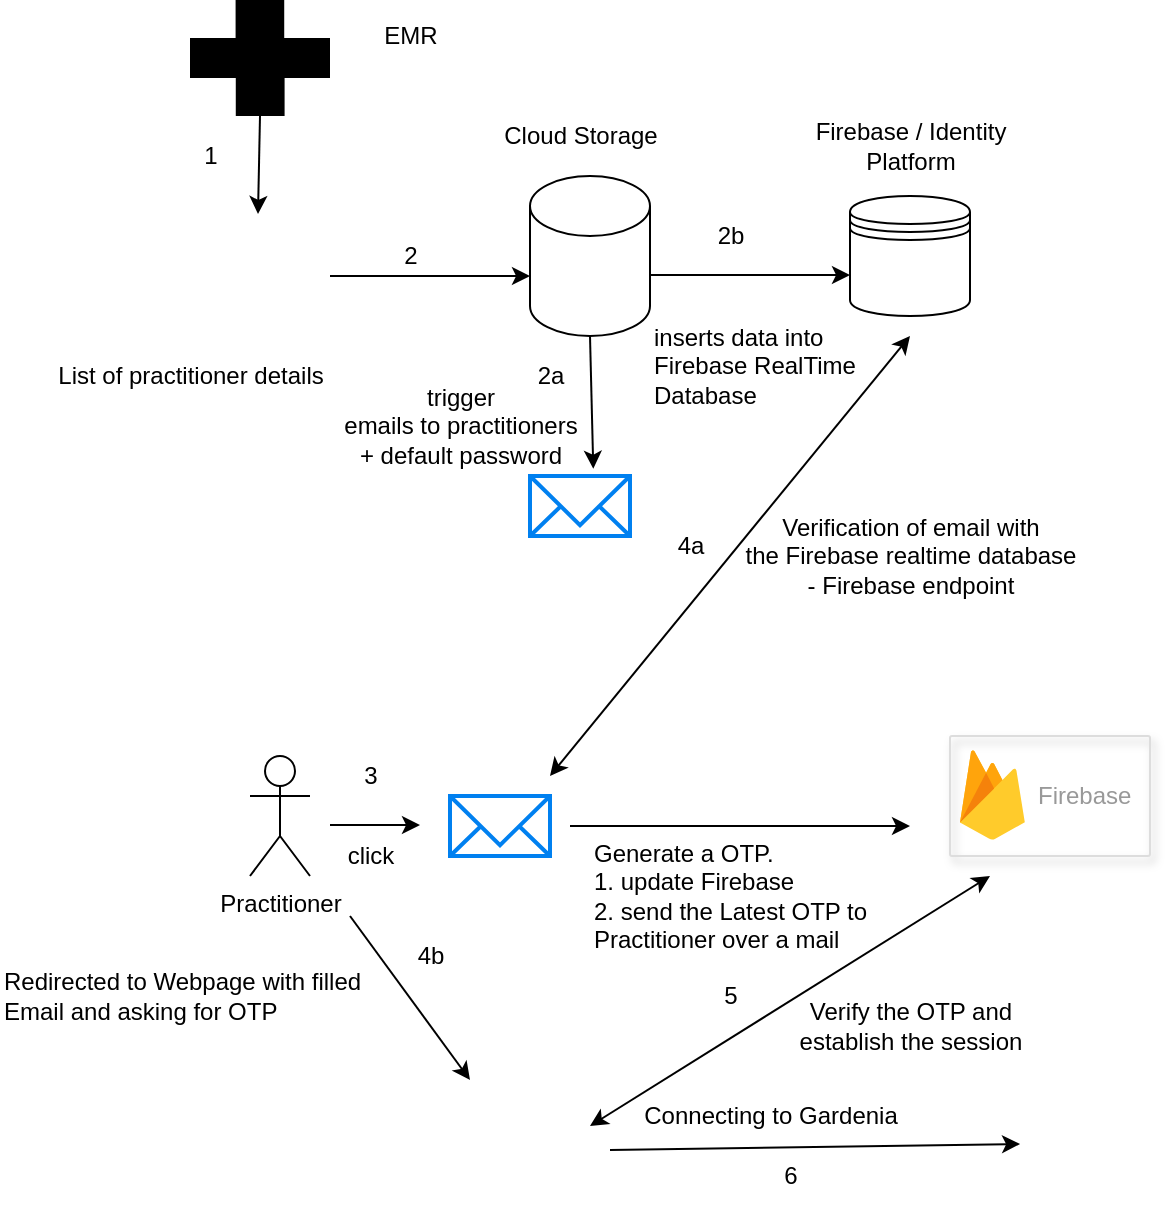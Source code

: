 <mxfile version="15.7.0" type="github">
  <diagram id="fQsjuusSUMie_eY00KBy" name="Page-1">
    <mxGraphModel dx="1186" dy="693" grid="1" gridSize="10" guides="1" tooltips="1" connect="1" arrows="1" fold="1" page="1" pageScale="1" pageWidth="3300" pageHeight="4681" math="0" shadow="0">
      <root>
        <mxCell id="0" />
        <mxCell id="1" parent="0" />
        <mxCell id="RPorrHLqXQpMC3Zhs603-1" value="" style="shape=image;html=1;verticalAlign=top;verticalLabelPosition=bottom;labelBackgroundColor=#ffffff;imageAspect=0;aspect=fixed;image=https://cdn3.iconfinder.com/data/icons/logos-brands-3/24/logo_brand_brands_logos_excel-128.png" vertex="1" parent="1">
          <mxGeometry x="245" y="198" width="60" height="60" as="geometry" />
        </mxCell>
        <mxCell id="RPorrHLqXQpMC3Zhs603-4" value="" style="shape=mxgraph.signs.healthcare.first_aid;html=1;pointerEvents=1;fillColor=#000000;strokeColor=none;verticalLabelPosition=bottom;verticalAlign=top;align=center;" vertex="1" parent="1">
          <mxGeometry x="235" y="90" width="70" height="58" as="geometry" />
        </mxCell>
        <mxCell id="RPorrHLqXQpMC3Zhs603-5" value="" style="endArrow=classic;html=1;rounded=0;exitX=0.5;exitY=1;exitDx=0;exitDy=0;exitPerimeter=0;entryX=0.4;entryY=-0.017;entryDx=0;entryDy=0;entryPerimeter=0;" edge="1" parent="1" source="RPorrHLqXQpMC3Zhs603-4" target="RPorrHLqXQpMC3Zhs603-1">
          <mxGeometry width="50" height="50" relative="1" as="geometry">
            <mxPoint x="715" y="338" as="sourcePoint" />
            <mxPoint x="765" y="288" as="targetPoint" />
          </mxGeometry>
        </mxCell>
        <mxCell id="RPorrHLqXQpMC3Zhs603-6" value="" style="shape=cylinder3;whiteSpace=wrap;html=1;boundedLbl=1;backgroundOutline=1;size=15;fillColor=none;" vertex="1" parent="1">
          <mxGeometry x="405" y="178" width="60" height="80" as="geometry" />
        </mxCell>
        <mxCell id="RPorrHLqXQpMC3Zhs603-7" value="" style="shape=datastore;whiteSpace=wrap;html=1;fillColor=none;" vertex="1" parent="1">
          <mxGeometry x="565" y="188" width="60" height="60" as="geometry" />
        </mxCell>
        <mxCell id="RPorrHLqXQpMC3Zhs603-8" value="" style="html=1;verticalLabelPosition=bottom;align=center;labelBackgroundColor=#ffffff;verticalAlign=top;strokeWidth=2;strokeColor=#0080F0;shadow=0;dashed=0;shape=mxgraph.ios7.icons.mail;fillColor=none;" vertex="1" parent="1">
          <mxGeometry x="405" y="328" width="50" height="30" as="geometry" />
        </mxCell>
        <mxCell id="RPorrHLqXQpMC3Zhs603-9" value="" style="endArrow=classic;html=1;rounded=0;exitX=1;exitY=0.5;exitDx=0;exitDy=0;" edge="1" parent="1" source="RPorrHLqXQpMC3Zhs603-1">
          <mxGeometry width="50" height="50" relative="1" as="geometry">
            <mxPoint x="280" y="158" as="sourcePoint" />
            <mxPoint x="405" y="228" as="targetPoint" />
          </mxGeometry>
        </mxCell>
        <mxCell id="RPorrHLqXQpMC3Zhs603-10" value="" style="endArrow=classic;html=1;rounded=0;exitX=1;exitY=0.5;exitDx=0;exitDy=0;" edge="1" parent="1">
          <mxGeometry width="50" height="50" relative="1" as="geometry">
            <mxPoint x="465" y="227.5" as="sourcePoint" />
            <mxPoint x="565" y="227.5" as="targetPoint" />
          </mxGeometry>
        </mxCell>
        <mxCell id="RPorrHLqXQpMC3Zhs603-11" value="" style="endArrow=classic;html=1;rounded=0;exitX=0.5;exitY=1;exitDx=0;exitDy=0;exitPerimeter=0;entryX=0.633;entryY=-0.121;entryDx=0;entryDy=0;entryPerimeter=0;" edge="1" parent="1" source="RPorrHLqXQpMC3Zhs603-6" target="RPorrHLqXQpMC3Zhs603-8">
          <mxGeometry width="50" height="50" relative="1" as="geometry">
            <mxPoint x="325" y="248" as="sourcePoint" />
            <mxPoint x="425" y="248" as="targetPoint" />
          </mxGeometry>
        </mxCell>
        <mxCell id="RPorrHLqXQpMC3Zhs603-12" value="trigger &lt;br&gt;emails to practitioners &lt;br&gt;+ default password" style="text;html=1;align=center;verticalAlign=middle;resizable=0;points=[];autosize=1;strokeColor=none;fillColor=none;" vertex="1" parent="1">
          <mxGeometry x="305" y="278" width="130" height="50" as="geometry" />
        </mxCell>
        <mxCell id="RPorrHLqXQpMC3Zhs603-13" value="List of practitioner details&lt;br&gt;" style="text;html=1;align=center;verticalAlign=middle;resizable=0;points=[];autosize=1;strokeColor=none;fillColor=none;" vertex="1" parent="1">
          <mxGeometry x="160" y="268" width="150" height="20" as="geometry" />
        </mxCell>
        <mxCell id="RPorrHLqXQpMC3Zhs603-14" value="EMR" style="text;html=1;align=center;verticalAlign=middle;resizable=0;points=[];autosize=1;strokeColor=none;fillColor=none;" vertex="1" parent="1">
          <mxGeometry x="325" y="98" width="40" height="20" as="geometry" />
        </mxCell>
        <mxCell id="RPorrHLqXQpMC3Zhs603-15" value="Cloud Storage" style="text;html=1;align=center;verticalAlign=middle;resizable=0;points=[];autosize=1;strokeColor=none;fillColor=none;" vertex="1" parent="1">
          <mxGeometry x="385" y="148" width="90" height="20" as="geometry" />
        </mxCell>
        <mxCell id="RPorrHLqXQpMC3Zhs603-16" value="Firebase / Identity &lt;br&gt;Platform" style="text;html=1;align=center;verticalAlign=middle;resizable=0;points=[];autosize=1;strokeColor=none;fillColor=none;" vertex="1" parent="1">
          <mxGeometry x="540" y="148" width="110" height="30" as="geometry" />
        </mxCell>
        <mxCell id="RPorrHLqXQpMC3Zhs603-17" value="inserts data into &lt;br&gt;Firebase RealTime &lt;br&gt;Database" style="text;html=1;align=left;verticalAlign=middle;resizable=0;points=[];autosize=1;strokeColor=none;fillColor=none;" vertex="1" parent="1">
          <mxGeometry x="465" y="248" width="120" height="50" as="geometry" />
        </mxCell>
        <mxCell id="RPorrHLqXQpMC3Zhs603-18" value="Practitioner" style="shape=umlActor;verticalLabelPosition=bottom;verticalAlign=top;html=1;outlineConnect=0;fillColor=none;" vertex="1" parent="1">
          <mxGeometry x="265" y="468" width="30" height="60" as="geometry" />
        </mxCell>
        <mxCell id="RPorrHLqXQpMC3Zhs603-19" value="" style="html=1;verticalLabelPosition=bottom;align=center;labelBackgroundColor=#ffffff;verticalAlign=top;strokeWidth=2;strokeColor=#0080F0;shadow=0;dashed=0;shape=mxgraph.ios7.icons.mail;fillColor=none;" vertex="1" parent="1">
          <mxGeometry x="365" y="488" width="50" height="30" as="geometry" />
        </mxCell>
        <mxCell id="RPorrHLqXQpMC3Zhs603-20" value="" style="endArrow=classic;html=1;rounded=0;exitX=1;exitY=0.5;exitDx=0;exitDy=0;" edge="1" parent="1">
          <mxGeometry width="50" height="50" relative="1" as="geometry">
            <mxPoint x="305" y="502.5" as="sourcePoint" />
            <mxPoint x="350" y="502.5" as="targetPoint" />
          </mxGeometry>
        </mxCell>
        <mxCell id="RPorrHLqXQpMC3Zhs603-21" value="click" style="text;html=1;align=center;verticalAlign=middle;resizable=0;points=[];autosize=1;strokeColor=none;fillColor=none;" vertex="1" parent="1">
          <mxGeometry x="305" y="508" width="40" height="20" as="geometry" />
        </mxCell>
        <mxCell id="RPorrHLqXQpMC3Zhs603-22" value="" style="endArrow=classic;startArrow=classic;html=1;rounded=0;" edge="1" parent="1">
          <mxGeometry width="50" height="50" relative="1" as="geometry">
            <mxPoint x="415" y="478" as="sourcePoint" />
            <mxPoint x="595" y="258" as="targetPoint" />
          </mxGeometry>
        </mxCell>
        <mxCell id="RPorrHLqXQpMC3Zhs603-23" value="" style="endArrow=classic;html=1;rounded=0;" edge="1" parent="1">
          <mxGeometry width="50" height="50" relative="1" as="geometry">
            <mxPoint x="425" y="503" as="sourcePoint" />
            <mxPoint x="595" y="503" as="targetPoint" />
          </mxGeometry>
        </mxCell>
        <mxCell id="RPorrHLqXQpMC3Zhs603-24" value="" style="strokeColor=#dddddd;shadow=1;strokeWidth=1;rounded=1;absoluteArcSize=1;arcSize=2;fillColor=none;" vertex="1" parent="1">
          <mxGeometry x="615" y="458" width="100" height="60" as="geometry" />
        </mxCell>
        <mxCell id="RPorrHLqXQpMC3Zhs603-25" value="Firebase" style="sketch=0;dashed=0;connectable=0;html=1;fillColor=#5184F3;strokeColor=none;shape=mxgraph.gcp2.firebase;part=1;labelPosition=right;verticalLabelPosition=middle;align=left;verticalAlign=middle;spacingLeft=5;fontColor=#999999;fontSize=12;" vertex="1" parent="RPorrHLqXQpMC3Zhs603-24">
          <mxGeometry width="32.4" height="45" relative="1" as="geometry">
            <mxPoint x="5" y="7" as="offset" />
          </mxGeometry>
        </mxCell>
        <mxCell id="RPorrHLqXQpMC3Zhs603-26" value="Generate a OTP.&lt;br&gt;1. update Firebase&lt;br&gt;2. send the Latest OTP to &lt;br&gt;Practitioner over a mail" style="text;html=1;align=left;verticalAlign=middle;resizable=0;points=[];autosize=1;strokeColor=none;fillColor=none;" vertex="1" parent="1">
          <mxGeometry x="435" y="508" width="150" height="60" as="geometry" />
        </mxCell>
        <mxCell id="RPorrHLqXQpMC3Zhs603-27" value="" style="endArrow=classic;html=1;rounded=0;entryX=0;entryY=0;entryDx=0;entryDy=0;" edge="1" parent="1" target="RPorrHLqXQpMC3Zhs603-28">
          <mxGeometry width="50" height="50" relative="1" as="geometry">
            <mxPoint x="315" y="548" as="sourcePoint" />
            <mxPoint x="365" y="598" as="targetPoint" />
          </mxGeometry>
        </mxCell>
        <mxCell id="RPorrHLqXQpMC3Zhs603-28" value="" style="shape=image;html=1;verticalAlign=top;verticalLabelPosition=bottom;labelBackgroundColor=#ffffff;imageAspect=0;aspect=fixed;image=https://cdn1.iconfinder.com/data/icons/business-startup-14/60/Development-128.png;fillColor=none;" vertex="1" parent="1">
          <mxGeometry x="375" y="630" width="70" height="70" as="geometry" />
        </mxCell>
        <mxCell id="RPorrHLqXQpMC3Zhs603-29" value="Redirected to Webpage with filled &lt;br&gt;Email and asking for OTP" style="text;html=1;align=left;verticalAlign=middle;resizable=0;points=[];autosize=1;strokeColor=none;fillColor=none;" vertex="1" parent="1">
          <mxGeometry x="140" y="573" width="190" height="30" as="geometry" />
        </mxCell>
        <mxCell id="RPorrHLqXQpMC3Zhs603-30" value="" style="endArrow=classic;html=1;rounded=0;exitX=1;exitY=0.5;exitDx=0;exitDy=0;entryX=-0.072;entryY=0.609;entryDx=0;entryDy=0;entryPerimeter=0;" edge="1" parent="1" source="RPorrHLqXQpMC3Zhs603-28" target="RPorrHLqXQpMC3Zhs603-31">
          <mxGeometry width="50" height="50" relative="1" as="geometry">
            <mxPoint x="495" y="640" as="sourcePoint" />
            <mxPoint x="595" y="665" as="targetPoint" />
          </mxGeometry>
        </mxCell>
        <mxCell id="RPorrHLqXQpMC3Zhs603-31" value="" style="shape=image;html=1;verticalAlign=top;verticalLabelPosition=bottom;labelBackgroundColor=#ffffff;imageAspect=0;aspect=fixed;image=https://cdn4.iconfinder.com/data/icons/online-marketing-hand-drawn-vol-4/52/web__globe__data__technology__list__menu__webpage-128.png;fillColor=none;" vertex="1" parent="1">
          <mxGeometry x="655" y="620" width="69" height="69" as="geometry" />
        </mxCell>
        <mxCell id="RPorrHLqXQpMC3Zhs603-32" value="Connecting to Gardenia" style="text;html=1;align=center;verticalAlign=middle;resizable=0;points=[];autosize=1;strokeColor=none;fillColor=none;" vertex="1" parent="1">
          <mxGeometry x="455" y="638" width="140" height="20" as="geometry" />
        </mxCell>
        <mxCell id="RPorrHLqXQpMC3Zhs603-34" value="Verify the OTP and &lt;br&gt;establish the session" style="text;html=1;align=center;verticalAlign=middle;resizable=0;points=[];autosize=1;strokeColor=none;fillColor=none;" vertex="1" parent="1">
          <mxGeometry x="530" y="588" width="130" height="30" as="geometry" />
        </mxCell>
        <mxCell id="RPorrHLqXQpMC3Zhs603-36" value="" style="endArrow=classic;startArrow=classic;html=1;rounded=0;verticalAlign=middle;" edge="1" parent="1">
          <mxGeometry width="50" height="50" relative="1" as="geometry">
            <mxPoint x="435" y="653" as="sourcePoint" />
            <mxPoint x="635" y="528" as="targetPoint" />
          </mxGeometry>
        </mxCell>
        <mxCell id="RPorrHLqXQpMC3Zhs603-37" value="1" style="text;html=1;align=center;verticalAlign=middle;resizable=0;points=[];autosize=1;strokeColor=none;fillColor=none;" vertex="1" parent="1">
          <mxGeometry x="235" y="158" width="20" height="20" as="geometry" />
        </mxCell>
        <mxCell id="RPorrHLqXQpMC3Zhs603-38" value="2" style="text;html=1;align=center;verticalAlign=middle;resizable=0;points=[];autosize=1;strokeColor=none;fillColor=none;" vertex="1" parent="1">
          <mxGeometry x="335" y="208" width="20" height="20" as="geometry" />
        </mxCell>
        <mxCell id="RPorrHLqXQpMC3Zhs603-39" value="2a" style="text;html=1;align=center;verticalAlign=middle;resizable=0;points=[];autosize=1;strokeColor=none;fillColor=none;" vertex="1" parent="1">
          <mxGeometry x="400" y="268" width="30" height="20" as="geometry" />
        </mxCell>
        <mxCell id="RPorrHLqXQpMC3Zhs603-40" value="2b" style="text;html=1;align=center;verticalAlign=middle;resizable=0;points=[];autosize=1;strokeColor=none;fillColor=none;" vertex="1" parent="1">
          <mxGeometry x="490" y="198" width="30" height="20" as="geometry" />
        </mxCell>
        <mxCell id="RPorrHLqXQpMC3Zhs603-41" value="3" style="text;html=1;align=center;verticalAlign=middle;resizable=0;points=[];autosize=1;strokeColor=none;fillColor=none;" vertex="1" parent="1">
          <mxGeometry x="315" y="468" width="20" height="20" as="geometry" />
        </mxCell>
        <mxCell id="RPorrHLqXQpMC3Zhs603-42" value="Verification of email with &lt;br&gt;the Firebase realtime database &lt;br&gt;- Firebase endpoint" style="text;html=1;align=center;verticalAlign=middle;resizable=0;points=[];autosize=1;strokeColor=none;fillColor=none;" vertex="1" parent="1">
          <mxGeometry x="505" y="343" width="180" height="50" as="geometry" />
        </mxCell>
        <mxCell id="RPorrHLqXQpMC3Zhs603-43" value="4a" style="text;html=1;align=center;verticalAlign=middle;resizable=0;points=[];autosize=1;strokeColor=none;fillColor=none;" vertex="1" parent="1">
          <mxGeometry x="470" y="353" width="30" height="20" as="geometry" />
        </mxCell>
        <mxCell id="RPorrHLqXQpMC3Zhs603-44" value="4b" style="text;html=1;align=center;verticalAlign=middle;resizable=0;points=[];autosize=1;strokeColor=none;fillColor=none;" vertex="1" parent="1">
          <mxGeometry x="340" y="558" width="30" height="20" as="geometry" />
        </mxCell>
        <mxCell id="RPorrHLqXQpMC3Zhs603-45" value="5" style="text;html=1;align=center;verticalAlign=middle;resizable=0;points=[];autosize=1;strokeColor=none;fillColor=none;" vertex="1" parent="1">
          <mxGeometry x="495" y="578" width="20" height="20" as="geometry" />
        </mxCell>
        <mxCell id="RPorrHLqXQpMC3Zhs603-46" value="6" style="text;html=1;align=center;verticalAlign=middle;resizable=0;points=[];autosize=1;strokeColor=none;fillColor=none;" vertex="1" parent="1">
          <mxGeometry x="525" y="668" width="20" height="20" as="geometry" />
        </mxCell>
      </root>
    </mxGraphModel>
  </diagram>
</mxfile>
